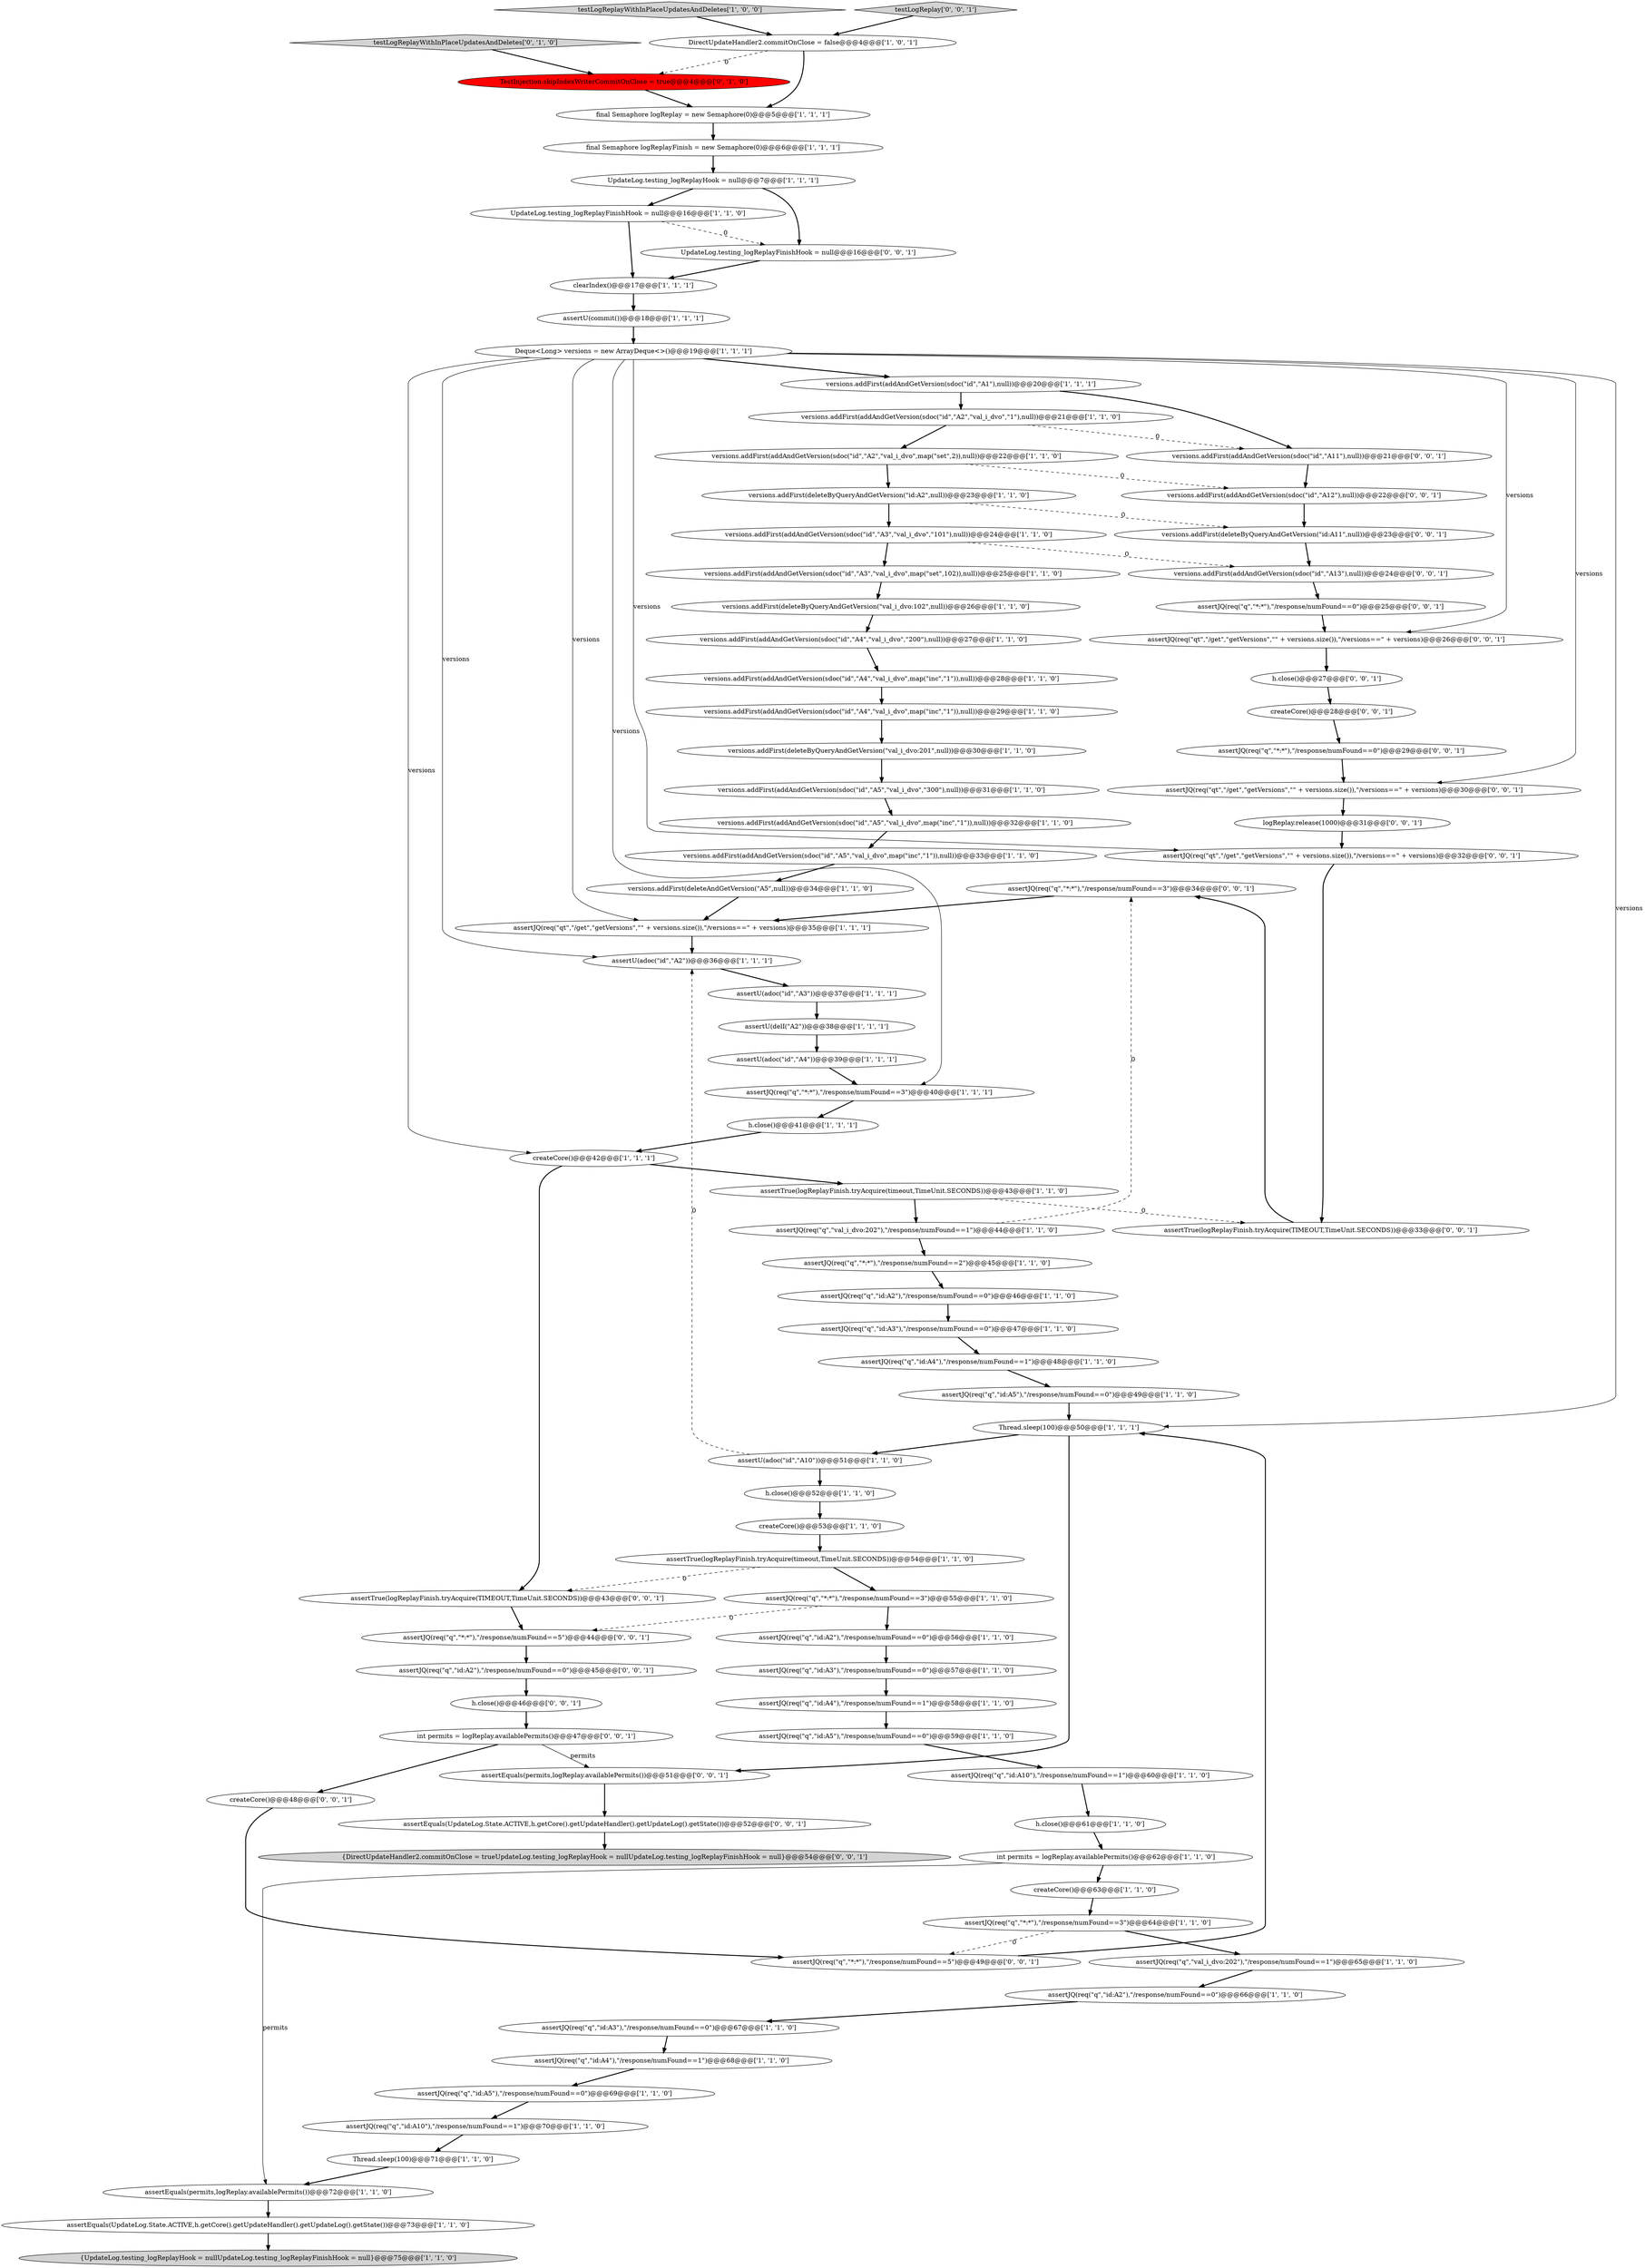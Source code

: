 digraph {
75 [style = filled, label = "assertJQ(req(\"q\",\"*:*\"),\"/response/numFound==3\")@@@34@@@['0', '0', '1']", fillcolor = white, shape = ellipse image = "AAA0AAABBB3BBB"];
41 [style = filled, label = "h.close()@@@61@@@['1', '1', '0']", fillcolor = white, shape = ellipse image = "AAA0AAABBB1BBB"];
14 [style = filled, label = "versions.addFirst(addAndGetVersion(sdoc(\"id\",\"A5\",\"val_i_dvo\",\"300\"),null))@@@31@@@['1', '1', '0']", fillcolor = white, shape = ellipse image = "AAA0AAABBB1BBB"];
17 [style = filled, label = "assertJQ(req(\"q\",\"id:A3\"),\"/response/numFound==0\")@@@67@@@['1', '1', '0']", fillcolor = white, shape = ellipse image = "AAA0AAABBB1BBB"];
84 [style = filled, label = "assertJQ(req(\"q\",\"id:A2\"),\"/response/numFound==0\")@@@45@@@['0', '0', '1']", fillcolor = white, shape = ellipse image = "AAA0AAABBB3BBB"];
12 [style = filled, label = "assertJQ(req(\"q\",\"id:A5\"),\"/response/numFound==0\")@@@49@@@['1', '1', '0']", fillcolor = white, shape = ellipse image = "AAA0AAABBB1BBB"];
44 [style = filled, label = "assertU(adoc(\"id\",\"A3\"))@@@37@@@['1', '1', '1']", fillcolor = white, shape = ellipse image = "AAA0AAABBB1BBB"];
20 [style = filled, label = "Deque<Long> versions = new ArrayDeque<>()@@@19@@@['1', '1', '1']", fillcolor = white, shape = ellipse image = "AAA0AAABBB1BBB"];
38 [style = filled, label = "assertTrue(logReplayFinish.tryAcquire(timeout,TimeUnit.SECONDS))@@@54@@@['1', '1', '0']", fillcolor = white, shape = ellipse image = "AAA0AAABBB1BBB"];
13 [style = filled, label = "assertJQ(req(\"q\",\"id:A2\"),\"/response/numFound==0\")@@@66@@@['1', '1', '0']", fillcolor = white, shape = ellipse image = "AAA0AAABBB1BBB"];
66 [style = filled, label = "createCore()@@@48@@@['0', '0', '1']", fillcolor = white, shape = ellipse image = "AAA0AAABBB3BBB"];
43 [style = filled, label = "UpdateLog.testing_logReplayFinishHook = null@@@16@@@['1', '1', '0']", fillcolor = white, shape = ellipse image = "AAA0AAABBB1BBB"];
51 [style = filled, label = "{UpdateLog.testing_logReplayHook = nullUpdateLog.testing_logReplayFinishHook = null}@@@75@@@['1', '1', '0']", fillcolor = lightgray, shape = ellipse image = "AAA0AAABBB1BBB"];
1 [style = filled, label = "assertU(delI(\"A2\"))@@@38@@@['1', '1', '1']", fillcolor = white, shape = ellipse image = "AAA0AAABBB1BBB"];
21 [style = filled, label = "versions.addFirst(addAndGetVersion(sdoc(\"id\",\"A3\",\"val_i_dvo\",\"101\"),null))@@@24@@@['1', '1', '0']", fillcolor = white, shape = ellipse image = "AAA0AAABBB1BBB"];
56 [style = filled, label = "versions.addFirst(deleteAndGetVersion(\"A5\",null))@@@34@@@['1', '1', '0']", fillcolor = white, shape = ellipse image = "AAA0AAABBB1BBB"];
82 [style = filled, label = "logReplay.release(1000)@@@31@@@['0', '0', '1']", fillcolor = white, shape = ellipse image = "AAA0AAABBB3BBB"];
45 [style = filled, label = "assertJQ(req(\"q\",\"id:A3\"),\"/response/numFound==0\")@@@57@@@['1', '1', '0']", fillcolor = white, shape = ellipse image = "AAA0AAABBB1BBB"];
36 [style = filled, label = "createCore()@@@53@@@['1', '1', '0']", fillcolor = white, shape = ellipse image = "AAA0AAABBB1BBB"];
7 [style = filled, label = "versions.addFirst(addAndGetVersion(sdoc(\"id\",\"A4\",\"val_i_dvo\",\"200\"),null))@@@27@@@['1', '1', '0']", fillcolor = white, shape = ellipse image = "AAA0AAABBB1BBB"];
9 [style = filled, label = "versions.addFirst(deleteByQueryAndGetVersion(\"id:A2\",null))@@@23@@@['1', '1', '0']", fillcolor = white, shape = ellipse image = "AAA0AAABBB1BBB"];
5 [style = filled, label = "assertJQ(req(\"qt\",\"/get\",\"getVersions\",\"\" + versions.size()),\"/versions==\" + versions)@@@35@@@['1', '1', '1']", fillcolor = white, shape = ellipse image = "AAA0AAABBB1BBB"];
86 [style = filled, label = "versions.addFirst(deleteByQueryAndGetVersion(\"id:A11\",null))@@@23@@@['0', '0', '1']", fillcolor = white, shape = ellipse image = "AAA0AAABBB3BBB"];
6 [style = filled, label = "versions.addFirst(addAndGetVersion(sdoc(\"id\",\"A2\",\"val_i_dvo\",map(\"set\",2)),null))@@@22@@@['1', '1', '0']", fillcolor = white, shape = ellipse image = "AAA0AAABBB1BBB"];
53 [style = filled, label = "assertTrue(logReplayFinish.tryAcquire(timeout,TimeUnit.SECONDS))@@@43@@@['1', '1', '0']", fillcolor = white, shape = ellipse image = "AAA0AAABBB1BBB"];
15 [style = filled, label = "assertJQ(req(\"q\",\"val_i_dvo:202\"),\"/response/numFound==1\")@@@44@@@['1', '1', '0']", fillcolor = white, shape = ellipse image = "AAA0AAABBB1BBB"];
61 [style = filled, label = "UpdateLog.testing_logReplayHook = null@@@7@@@['1', '1', '1']", fillcolor = white, shape = ellipse image = "AAA0AAABBB1BBB"];
72 [style = filled, label = "assertJQ(req(\"qt\",\"/get\",\"getVersions\",\"\" + versions.size()),\"/versions==\" + versions)@@@30@@@['0', '0', '1']", fillcolor = white, shape = ellipse image = "AAA0AAABBB3BBB"];
23 [style = filled, label = "assertU(adoc(\"id\",\"A2\"))@@@36@@@['1', '1', '1']", fillcolor = white, shape = ellipse image = "AAA0AAABBB1BBB"];
11 [style = filled, label = "versions.addFirst(addAndGetVersion(sdoc(\"id\",\"A2\",\"val_i_dvo\",\"1\"),null))@@@21@@@['1', '1', '0']", fillcolor = white, shape = ellipse image = "AAA0AAABBB1BBB"];
37 [style = filled, label = "assertJQ(req(\"q\",\"id:A2\"),\"/response/numFound==0\")@@@56@@@['1', '1', '0']", fillcolor = white, shape = ellipse image = "AAA0AAABBB1BBB"];
78 [style = filled, label = "h.close()@@@27@@@['0', '0', '1']", fillcolor = white, shape = ellipse image = "AAA0AAABBB3BBB"];
67 [style = filled, label = "assertTrue(logReplayFinish.tryAcquire(TIMEOUT,TimeUnit.SECONDS))@@@43@@@['0', '0', '1']", fillcolor = white, shape = ellipse image = "AAA0AAABBB3BBB"];
65 [style = filled, label = "TestInjection.skipIndexWriterCommitOnClose = true@@@4@@@['0', '1', '0']", fillcolor = red, shape = ellipse image = "AAA1AAABBB2BBB"];
77 [style = filled, label = "assertJQ(req(\"q\",\"*:*\"),\"/response/numFound==0\")@@@25@@@['0', '0', '1']", fillcolor = white, shape = ellipse image = "AAA0AAABBB3BBB"];
3 [style = filled, label = "assertJQ(req(\"q\",\"id:A5\"),\"/response/numFound==0\")@@@59@@@['1', '1', '0']", fillcolor = white, shape = ellipse image = "AAA0AAABBB1BBB"];
55 [style = filled, label = "versions.addFirst(addAndGetVersion(sdoc(\"id\",\"A5\",\"val_i_dvo\",map(\"inc\",\"1\")),null))@@@32@@@['1', '1', '0']", fillcolor = white, shape = ellipse image = "AAA0AAABBB1BBB"];
89 [style = filled, label = "assertJQ(req(\"q\",\"*:*\"),\"/response/numFound==5\")@@@49@@@['0', '0', '1']", fillcolor = white, shape = ellipse image = "AAA0AAABBB3BBB"];
18 [style = filled, label = "assertJQ(req(\"q\",\"*:*\"),\"/response/numFound==3\")@@@40@@@['1', '1', '1']", fillcolor = white, shape = ellipse image = "AAA0AAABBB1BBB"];
26 [style = filled, label = "testLogReplayWithInPlaceUpdatesAndDeletes['1', '0', '0']", fillcolor = lightgray, shape = diamond image = "AAA0AAABBB1BBB"];
48 [style = filled, label = "assertJQ(req(\"q\",\"id:A2\"),\"/response/numFound==0\")@@@46@@@['1', '1', '0']", fillcolor = white, shape = ellipse image = "AAA0AAABBB1BBB"];
91 [style = filled, label = "versions.addFirst(addAndGetVersion(sdoc(\"id\",\"A13\"),null))@@@24@@@['0', '0', '1']", fillcolor = white, shape = ellipse image = "AAA0AAABBB3BBB"];
25 [style = filled, label = "final Semaphore logReplay = new Semaphore(0)@@@5@@@['1', '1', '1']", fillcolor = white, shape = ellipse image = "AAA0AAABBB1BBB"];
47 [style = filled, label = "versions.addFirst(addAndGetVersion(sdoc(\"id\",\"A4\",\"val_i_dvo\",map(\"inc\",\"1\")),null))@@@28@@@['1', '1', '0']", fillcolor = white, shape = ellipse image = "AAA0AAABBB1BBB"];
46 [style = filled, label = "assertEquals(permits,logReplay.availablePermits())@@@72@@@['1', '1', '0']", fillcolor = white, shape = ellipse image = "AAA0AAABBB1BBB"];
27 [style = filled, label = "assertJQ(req(\"q\",\"id:A5\"),\"/response/numFound==0\")@@@69@@@['1', '1', '0']", fillcolor = white, shape = ellipse image = "AAA0AAABBB1BBB"];
73 [style = filled, label = "int permits = logReplay.availablePermits()@@@47@@@['0', '0', '1']", fillcolor = white, shape = ellipse image = "AAA0AAABBB3BBB"];
2 [style = filled, label = "versions.addFirst(deleteByQueryAndGetVersion(\"val_i_dvo:102\",null))@@@26@@@['1', '1', '0']", fillcolor = white, shape = ellipse image = "AAA0AAABBB1BBB"];
16 [style = filled, label = "final Semaphore logReplayFinish = new Semaphore(0)@@@6@@@['1', '1', '1']", fillcolor = white, shape = ellipse image = "AAA0AAABBB1BBB"];
34 [style = filled, label = "createCore()@@@63@@@['1', '1', '0']", fillcolor = white, shape = ellipse image = "AAA0AAABBB1BBB"];
42 [style = filled, label = "assertJQ(req(\"q\",\"val_i_dvo:202\"),\"/response/numFound==1\")@@@65@@@['1', '1', '0']", fillcolor = white, shape = ellipse image = "AAA0AAABBB1BBB"];
39 [style = filled, label = "assertJQ(req(\"q\",\"id:A3\"),\"/response/numFound==0\")@@@47@@@['1', '1', '0']", fillcolor = white, shape = ellipse image = "AAA0AAABBB1BBB"];
31 [style = filled, label = "assertU(adoc(\"id\",\"A4\"))@@@39@@@['1', '1', '1']", fillcolor = white, shape = ellipse image = "AAA0AAABBB1BBB"];
69 [style = filled, label = "assertEquals(permits,logReplay.availablePermits())@@@51@@@['0', '0', '1']", fillcolor = white, shape = ellipse image = "AAA0AAABBB3BBB"];
83 [style = filled, label = "versions.addFirst(addAndGetVersion(sdoc(\"id\",\"A11\"),null))@@@21@@@['0', '0', '1']", fillcolor = white, shape = ellipse image = "AAA0AAABBB3BBB"];
57 [style = filled, label = "h.close()@@@52@@@['1', '1', '0']", fillcolor = white, shape = ellipse image = "AAA0AAABBB1BBB"];
87 [style = filled, label = "{DirectUpdateHandler2.commitOnClose = trueUpdateLog.testing_logReplayHook = nullUpdateLog.testing_logReplayFinishHook = null}@@@54@@@['0', '0', '1']", fillcolor = lightgray, shape = ellipse image = "AAA0AAABBB3BBB"];
8 [style = filled, label = "assertJQ(req(\"q\",\"*:*\"),\"/response/numFound==2\")@@@45@@@['1', '1', '0']", fillcolor = white, shape = ellipse image = "AAA0AAABBB1BBB"];
40 [style = filled, label = "versions.addFirst(addAndGetVersion(sdoc(\"id\",\"A1\"),null))@@@20@@@['1', '1', '1']", fillcolor = white, shape = ellipse image = "AAA0AAABBB1BBB"];
71 [style = filled, label = "assertEquals(UpdateLog.State.ACTIVE,h.getCore().getUpdateHandler().getUpdateLog().getState())@@@52@@@['0', '0', '1']", fillcolor = white, shape = ellipse image = "AAA0AAABBB3BBB"];
59 [style = filled, label = "assertU(adoc(\"id\",\"A10\"))@@@51@@@['1', '1', '0']", fillcolor = white, shape = ellipse image = "AAA0AAABBB1BBB"];
10 [style = filled, label = "versions.addFirst(addAndGetVersion(sdoc(\"id\",\"A3\",\"val_i_dvo\",map(\"set\",102)),null))@@@25@@@['1', '1', '0']", fillcolor = white, shape = ellipse image = "AAA0AAABBB1BBB"];
76 [style = filled, label = "testLogReplay['0', '0', '1']", fillcolor = lightgray, shape = diamond image = "AAA0AAABBB3BBB"];
28 [style = filled, label = "assertJQ(req(\"q\",\"*:*\"),\"/response/numFound==3\")@@@55@@@['1', '1', '0']", fillcolor = white, shape = ellipse image = "AAA0AAABBB1BBB"];
4 [style = filled, label = "versions.addFirst(addAndGetVersion(sdoc(\"id\",\"A4\",\"val_i_dvo\",map(\"inc\",\"1\")),null))@@@29@@@['1', '1', '0']", fillcolor = white, shape = ellipse image = "AAA0AAABBB1BBB"];
63 [style = filled, label = "createCore()@@@42@@@['1', '1', '1']", fillcolor = white, shape = ellipse image = "AAA0AAABBB1BBB"];
85 [style = filled, label = "assertJQ(req(\"q\",\"*:*\"),\"/response/numFound==5\")@@@44@@@['0', '0', '1']", fillcolor = white, shape = ellipse image = "AAA0AAABBB3BBB"];
58 [style = filled, label = "versions.addFirst(addAndGetVersion(sdoc(\"id\",\"A5\",\"val_i_dvo\",map(\"inc\",\"1\")),null))@@@33@@@['1', '1', '0']", fillcolor = white, shape = ellipse image = "AAA0AAABBB1BBB"];
50 [style = filled, label = "Thread.sleep(100)@@@71@@@['1', '1', '0']", fillcolor = white, shape = ellipse image = "AAA0AAABBB1BBB"];
29 [style = filled, label = "assertEquals(UpdateLog.State.ACTIVE,h.getCore().getUpdateHandler().getUpdateLog().getState())@@@73@@@['1', '1', '0']", fillcolor = white, shape = ellipse image = "AAA0AAABBB1BBB"];
80 [style = filled, label = "versions.addFirst(addAndGetVersion(sdoc(\"id\",\"A12\"),null))@@@22@@@['0', '0', '1']", fillcolor = white, shape = ellipse image = "AAA0AAABBB3BBB"];
24 [style = filled, label = "assertJQ(req(\"q\",\"id:A4\"),\"/response/numFound==1\")@@@48@@@['1', '1', '0']", fillcolor = white, shape = ellipse image = "AAA0AAABBB1BBB"];
32 [style = filled, label = "assertJQ(req(\"q\",\"id:A10\"),\"/response/numFound==1\")@@@70@@@['1', '1', '0']", fillcolor = white, shape = ellipse image = "AAA0AAABBB1BBB"];
35 [style = filled, label = "versions.addFirst(deleteByQueryAndGetVersion(\"val_i_dvo:201\",null))@@@30@@@['1', '1', '0']", fillcolor = white, shape = ellipse image = "AAA0AAABBB1BBB"];
62 [style = filled, label = "h.close()@@@41@@@['1', '1', '1']", fillcolor = white, shape = ellipse image = "AAA0AAABBB1BBB"];
54 [style = filled, label = "clearIndex()@@@17@@@['1', '1', '1']", fillcolor = white, shape = ellipse image = "AAA0AAABBB1BBB"];
49 [style = filled, label = "int permits = logReplay.availablePermits()@@@62@@@['1', '1', '0']", fillcolor = white, shape = ellipse image = "AAA0AAABBB1BBB"];
0 [style = filled, label = "Thread.sleep(100)@@@50@@@['1', '1', '1']", fillcolor = white, shape = ellipse image = "AAA0AAABBB1BBB"];
74 [style = filled, label = "assertJQ(req(\"qt\",\"/get\",\"getVersions\",\"\" + versions.size()),\"/versions==\" + versions)@@@26@@@['0', '0', '1']", fillcolor = white, shape = ellipse image = "AAA0AAABBB3BBB"];
64 [style = filled, label = "testLogReplayWithInPlaceUpdatesAndDeletes['0', '1', '0']", fillcolor = lightgray, shape = diamond image = "AAA0AAABBB2BBB"];
19 [style = filled, label = "assertU(commit())@@@18@@@['1', '1', '1']", fillcolor = white, shape = ellipse image = "AAA0AAABBB1BBB"];
52 [style = filled, label = "assertJQ(req(\"q\",\"id:A4\"),\"/response/numFound==1\")@@@58@@@['1', '1', '0']", fillcolor = white, shape = ellipse image = "AAA0AAABBB1BBB"];
33 [style = filled, label = "assertJQ(req(\"q\",\"id:A4\"),\"/response/numFound==1\")@@@68@@@['1', '1', '0']", fillcolor = white, shape = ellipse image = "AAA0AAABBB1BBB"];
88 [style = filled, label = "assertTrue(logReplayFinish.tryAcquire(TIMEOUT,TimeUnit.SECONDS))@@@33@@@['0', '0', '1']", fillcolor = white, shape = ellipse image = "AAA0AAABBB3BBB"];
30 [style = filled, label = "assertJQ(req(\"q\",\"*:*\"),\"/response/numFound==3\")@@@64@@@['1', '1', '0']", fillcolor = white, shape = ellipse image = "AAA0AAABBB1BBB"];
68 [style = filled, label = "createCore()@@@28@@@['0', '0', '1']", fillcolor = white, shape = ellipse image = "AAA0AAABBB3BBB"];
81 [style = filled, label = "h.close()@@@46@@@['0', '0', '1']", fillcolor = white, shape = ellipse image = "AAA0AAABBB3BBB"];
60 [style = filled, label = "DirectUpdateHandler2.commitOnClose = false@@@4@@@['1', '0', '1']", fillcolor = white, shape = ellipse image = "AAA0AAABBB1BBB"];
70 [style = filled, label = "assertJQ(req(\"q\",\"*:*\"),\"/response/numFound==0\")@@@29@@@['0', '0', '1']", fillcolor = white, shape = ellipse image = "AAA0AAABBB3BBB"];
90 [style = filled, label = "UpdateLog.testing_logReplayFinishHook = null@@@16@@@['0', '0', '1']", fillcolor = white, shape = ellipse image = "AAA0AAABBB3BBB"];
22 [style = filled, label = "assertJQ(req(\"q\",\"id:A10\"),\"/response/numFound==1\")@@@60@@@['1', '1', '0']", fillcolor = white, shape = ellipse image = "AAA0AAABBB1BBB"];
79 [style = filled, label = "assertJQ(req(\"qt\",\"/get\",\"getVersions\",\"\" + versions.size()),\"/versions==\" + versions)@@@32@@@['0', '0', '1']", fillcolor = white, shape = ellipse image = "AAA0AAABBB3BBB"];
21->10 [style = bold, label=""];
27->32 [style = bold, label=""];
20->18 [style = solid, label="versions"];
61->43 [style = bold, label=""];
66->89 [style = bold, label=""];
81->73 [style = bold, label=""];
59->57 [style = bold, label=""];
39->24 [style = bold, label=""];
20->72 [style = solid, label="versions"];
72->82 [style = bold, label=""];
54->19 [style = bold, label=""];
48->39 [style = bold, label=""];
13->17 [style = bold, label=""];
26->60 [style = bold, label=""];
20->5 [style = solid, label="versions"];
40->11 [style = bold, label=""];
76->60 [style = bold, label=""];
9->21 [style = bold, label=""];
44->1 [style = bold, label=""];
73->66 [style = bold, label=""];
20->79 [style = solid, label="versions"];
73->69 [style = solid, label="permits"];
1->31 [style = bold, label=""];
85->84 [style = bold, label=""];
79->88 [style = bold, label=""];
29->51 [style = bold, label=""];
23->44 [style = bold, label=""];
28->37 [style = bold, label=""];
5->23 [style = bold, label=""];
74->78 [style = bold, label=""];
38->28 [style = bold, label=""];
19->20 [style = bold, label=""];
30->42 [style = bold, label=""];
80->86 [style = bold, label=""];
22->41 [style = bold, label=""];
77->74 [style = bold, label=""];
68->70 [style = bold, label=""];
41->49 [style = bold, label=""];
20->0 [style = solid, label="versions"];
33->27 [style = bold, label=""];
58->56 [style = bold, label=""];
20->23 [style = solid, label="versions"];
75->5 [style = bold, label=""];
60->65 [style = dashed, label="0"];
43->90 [style = dashed, label="0"];
59->23 [style = dashed, label="0"];
49->46 [style = solid, label="permits"];
88->75 [style = bold, label=""];
10->2 [style = bold, label=""];
37->45 [style = bold, label=""];
63->53 [style = bold, label=""];
78->68 [style = bold, label=""];
45->52 [style = bold, label=""];
86->91 [style = bold, label=""];
65->25 [style = bold, label=""];
32->50 [style = bold, label=""];
15->75 [style = dashed, label="0"];
24->12 [style = bold, label=""];
21->91 [style = dashed, label="0"];
89->0 [style = bold, label=""];
28->85 [style = dashed, label="0"];
56->5 [style = bold, label=""];
16->61 [style = bold, label=""];
90->54 [style = bold, label=""];
25->16 [style = bold, label=""];
35->14 [style = bold, label=""];
46->29 [style = bold, label=""];
60->25 [style = bold, label=""];
83->80 [style = bold, label=""];
6->80 [style = dashed, label="0"];
30->89 [style = dashed, label="0"];
64->65 [style = bold, label=""];
63->67 [style = bold, label=""];
0->69 [style = bold, label=""];
70->72 [style = bold, label=""];
61->90 [style = bold, label=""];
43->54 [style = bold, label=""];
20->74 [style = solid, label="versions"];
15->8 [style = bold, label=""];
0->59 [style = bold, label=""];
4->35 [style = bold, label=""];
42->13 [style = bold, label=""];
38->67 [style = dashed, label="0"];
9->86 [style = dashed, label="0"];
7->47 [style = bold, label=""];
50->46 [style = bold, label=""];
11->6 [style = bold, label=""];
40->83 [style = bold, label=""];
62->63 [style = bold, label=""];
31->18 [style = bold, label=""];
17->33 [style = bold, label=""];
49->34 [style = bold, label=""];
3->22 [style = bold, label=""];
12->0 [style = bold, label=""];
34->30 [style = bold, label=""];
71->87 [style = bold, label=""];
8->48 [style = bold, label=""];
20->40 [style = bold, label=""];
18->62 [style = bold, label=""];
11->83 [style = dashed, label="0"];
69->71 [style = bold, label=""];
67->85 [style = bold, label=""];
82->79 [style = bold, label=""];
57->36 [style = bold, label=""];
53->15 [style = bold, label=""];
14->55 [style = bold, label=""];
52->3 [style = bold, label=""];
84->81 [style = bold, label=""];
36->38 [style = bold, label=""];
2->7 [style = bold, label=""];
20->63 [style = solid, label="versions"];
6->9 [style = bold, label=""];
53->88 [style = dashed, label="0"];
91->77 [style = bold, label=""];
55->58 [style = bold, label=""];
47->4 [style = bold, label=""];
}
